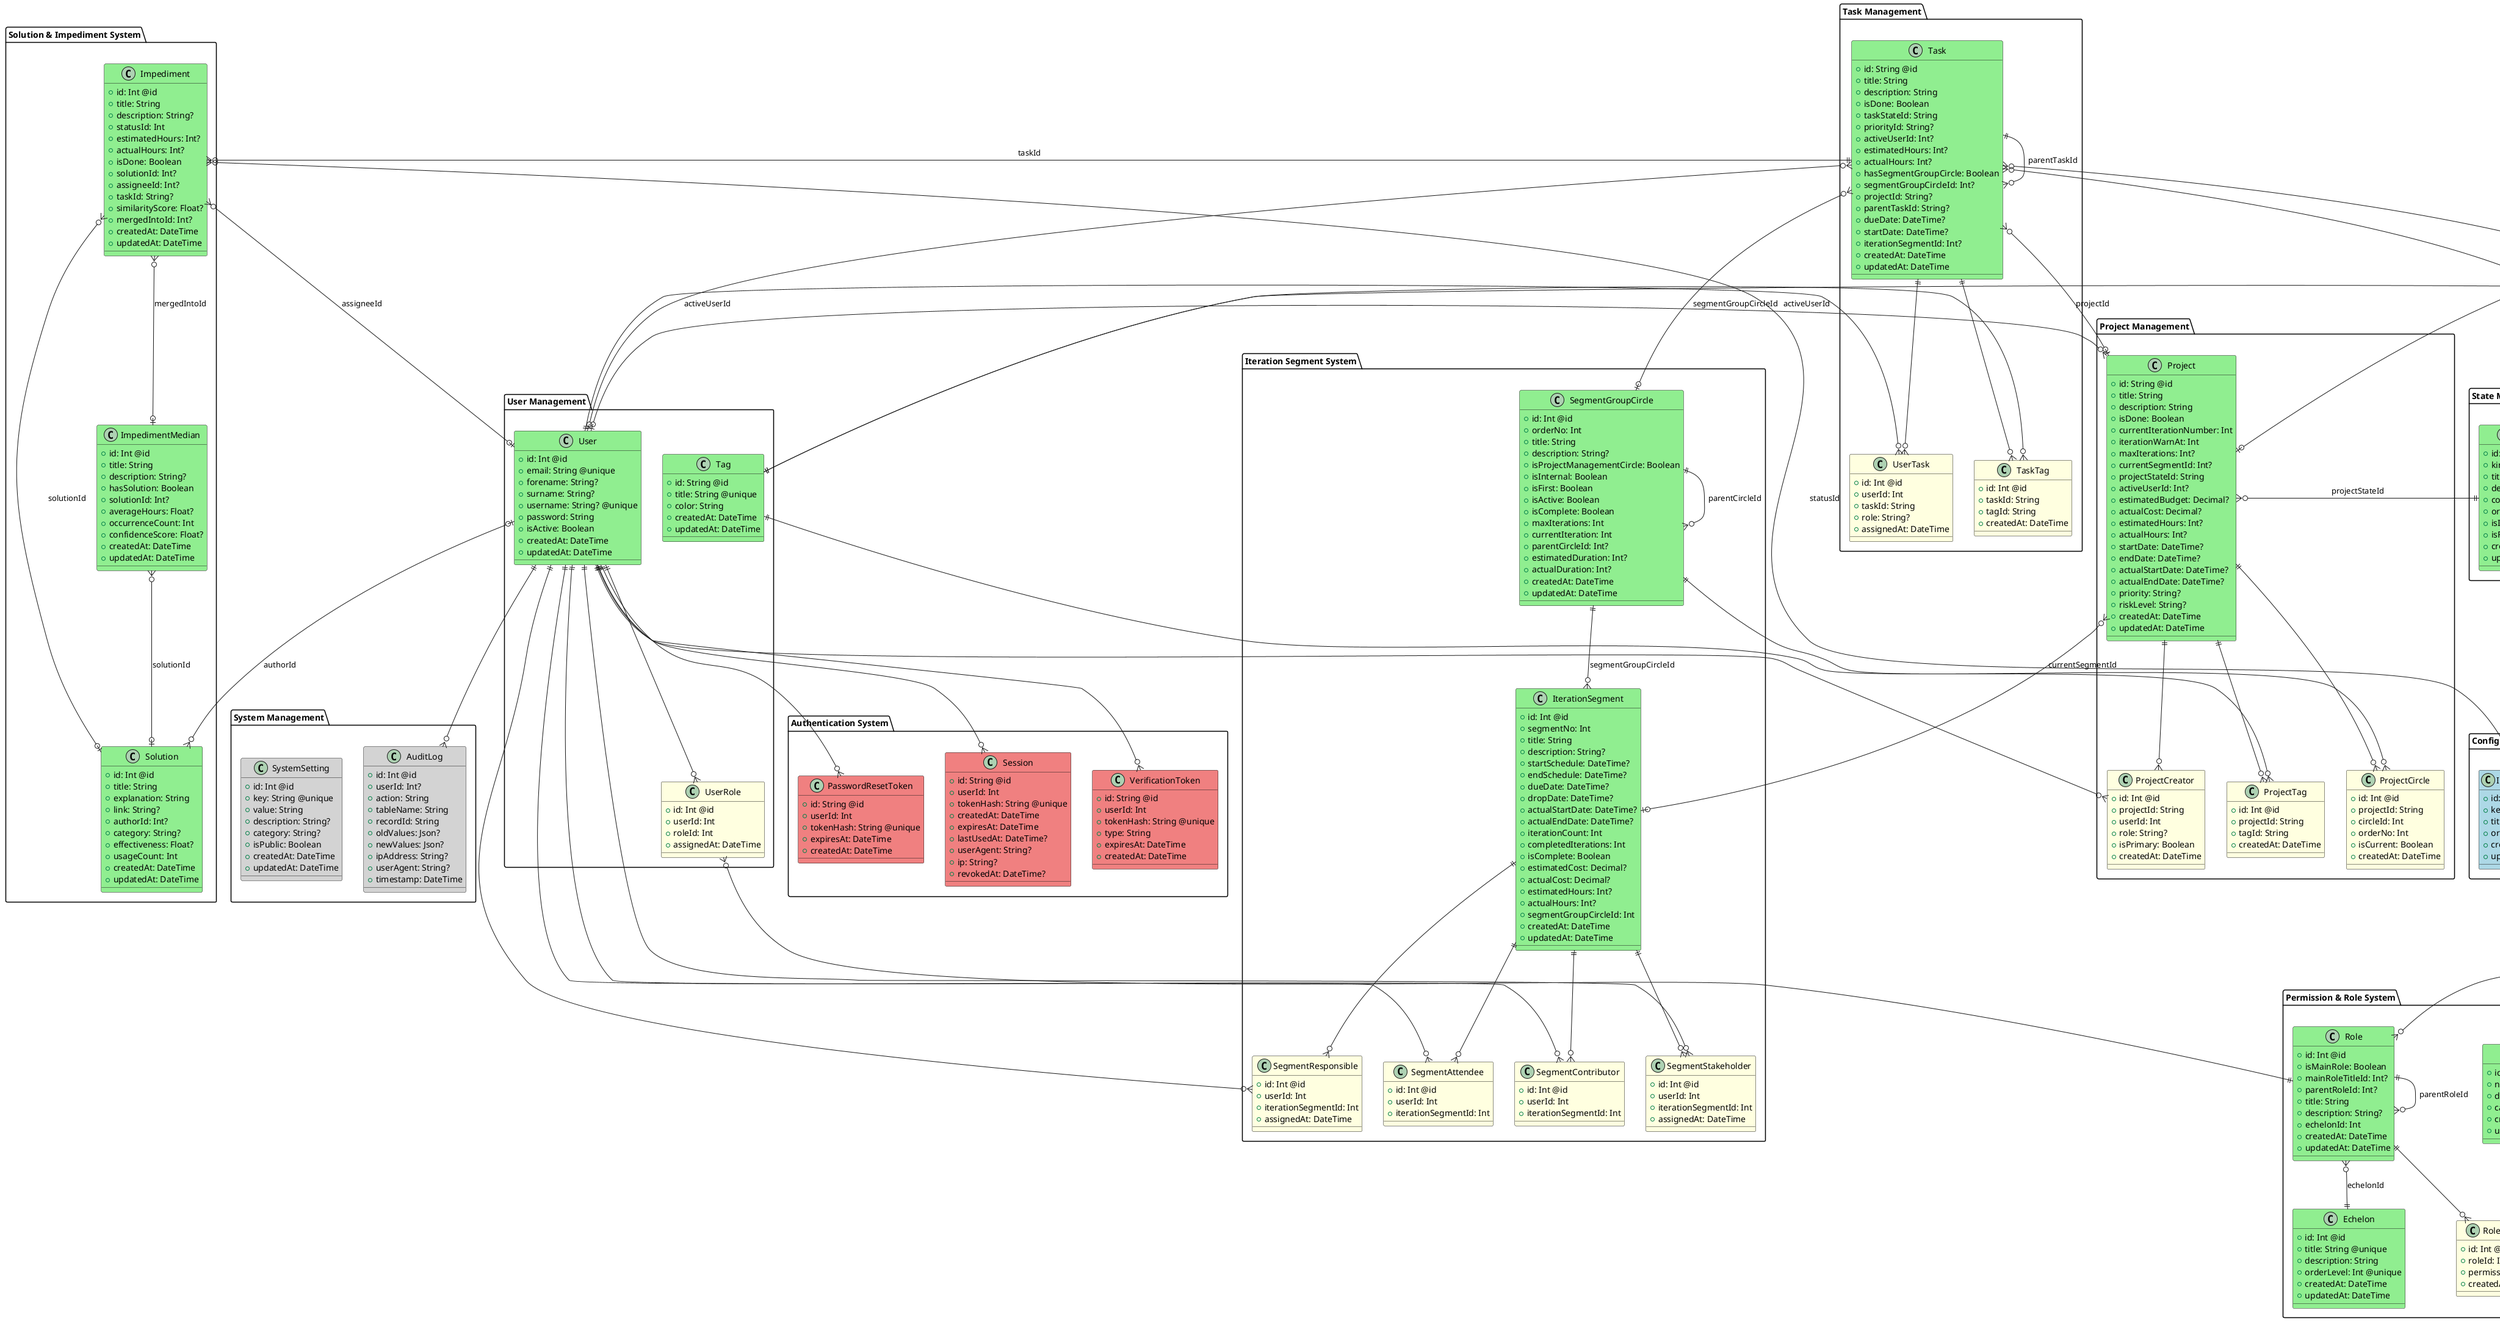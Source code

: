 @startuml
!define ENTITY class
!define CONFIG_TABLE #lightblue
!define CORE_TABLE #lightgreen
!define JUNCTION_TABLE #lightyellow
!define AUTH_TABLE #lightcoral
!define AUDIT_TABLE #lightgray

' Configuration and Lookup Tables
package "Configuration Tables" {
  ENTITY MainRoleTitleCfg CONFIG_TABLE {
    +id: Int @id
    +key: String @unique
    +title: String
    +createdAt: DateTime
    +updatedAt: DateTime
  }

  ENTITY ProjectStateKind CONFIG_TABLE {
    +id: Int @id
    +key: String @unique
    +title: String
    +orderNo: Int? @unique
    +createdAt: DateTime
    +updatedAt: DateTime
  }

  ENTITY TaskStateKind CONFIG_TABLE {
    +id: Int @id
    +key: String @unique
    +title: String
    +orderNo: Int? @unique
    +createdAt: DateTime
    +updatedAt: DateTime
  }

  ENTITY PriorityLevelCfg CONFIG_TABLE {
    +id: Int @id
    +key: String @unique
    +title: String
    +orderNo: Int @unique
    +createdAt: DateTime
    +updatedAt: DateTime
  }

  ENTITY ImpedimentStatusCfg CONFIG_TABLE {
    +id: Int @id
    +key: String @unique
    +title: String
    +orderNo: Int? @unique
    +createdAt: DateTime
    +updatedAt: DateTime
  }
}

' Permission and Role System
package "Permission & Role System" {
  ENTITY Permission CORE_TABLE {
    +id: Int @id
    +name: String @unique
    +description: String?
    +category: String
    +createdAt: DateTime
    +updatedAt: DateTime
  }

  ENTITY RolePermission JUNCTION_TABLE {
    +id: Int @id
    +roleId: Int
    +permissionId: Int
    +createdAt: DateTime
  }

  ENTITY Echelon CORE_TABLE {
    +id: Int @id
    +title: String @unique
    +description: String
    +orderLevel: Int @unique
    +createdAt: DateTime
    +updatedAt: DateTime
  }

  ENTITY Role CORE_TABLE {
    +id: Int @id
    +isMainRole: Boolean
    +mainRoleTitleId: Int?
    +parentRoleId: Int?
    +title: String
    +description: String?
    +echelonId: Int
    +createdAt: DateTime
    +updatedAt: DateTime
  }
}

' User Management
package "User Management" {
  ENTITY User CORE_TABLE {
    +id: Int @id
    +email: String @unique
    +forename: String?
    +surname: String?
    +username: String? @unique
    +password: String
    +isActive: Boolean
    +createdAt: DateTime
    +updatedAt: DateTime
  }

  ENTITY UserRole JUNCTION_TABLE {
    +id: Int @id
    +userId: Int
    +roleId: Int
    +assignedAt: DateTime
  }

  ENTITY Tag CORE_TABLE {
    +id: String @id
    +title: String @unique
    +color: String
    +createdAt: DateTime
    +updatedAt: DateTime
  }
}

' State Management
package "State Management" {
  ENTITY ProjectState CORE_TABLE {
    +id: String @id
    +kindId: Int
    +title: String
    +description: String?
    +color: String
    +orderNo: Int @unique
    +isInitial: Boolean
    +isFinal: Boolean
    +createdAt: DateTime
    +updatedAt: DateTime
  }

  ENTITY TaskState CORE_TABLE {
    +id: String @id
    +kindId: Int
    +title: String
    +description: String?
    +color: String
    +orderNo: Int @unique
    +isInitial: Boolean
    +isFinal: Boolean
    +createdAt: DateTime
    +updatedAt: DateTime
  }

  ENTITY Priority CORE_TABLE {
    +id: String @id
    +kindId: Int
    +title: String
    +description: String?
    +orderNo: Int @unique
    +color: String
    +createdAt: DateTime
    +updatedAt: DateTime
  }
}

' Deadline Management
package "Deadline Management" {
  ENTITY Deadline CORE_TABLE {
    +id: String @id
    +title: String
    +description: String?
    +dueDate: DateTime
    +priorityId: String
    +projectId: String?
    +createdAt: DateTime
    +updatedAt: DateTime
  }

  ENTITY DeadlineTag JUNCTION_TABLE {
    +id: Int @id
    +deadlineId: String
    +tagId: String
    +createdAt: DateTime
  }
}

' Solution and Impediment System
package "Solution & Impediment System" {
  ENTITY Solution CORE_TABLE {
    +id: Int @id
    +title: String
    +explanation: String
    +link: String?
    +authorId: Int?
    +category: String?
    +effectiveness: Float?
    +usageCount: Int
    +createdAt: DateTime
    +updatedAt: DateTime
  }

  ENTITY Impediment CORE_TABLE {
    +id: Int @id
    +title: String
    +description: String?
    +statusId: Int
    +estimatedHours: Int?
    +actualHours: Int?
    +isDone: Boolean
    +solutionId: Int?
    +assigneeId: Int?
    +taskId: String?
    +similarityScore: Float?
    +mergedIntoId: Int?
    +createdAt: DateTime
    +updatedAt: DateTime
  }

  ENTITY ImpedimentMedian CORE_TABLE {
    +id: Int @id
    +title: String
    +description: String?
    +hasSolution: Boolean
    +solutionId: Int?
    +averageHours: Float?
    +occurrenceCount: Int
    +confidenceScore: Float?
    +createdAt: DateTime
    +updatedAt: DateTime
  }
}

' Task Management
package "Task Management" {
  ENTITY Task CORE_TABLE {
    +id: String @id
    +title: String
    +description: String
    +isDone: Boolean
    +taskStateId: String
    +priorityId: String?
    +activeUserId: Int?
    +estimatedHours: Int?
    +actualHours: Int?
    +hasSegmentGroupCircle: Boolean
    +segmentGroupCircleId: Int?
    +projectId: String?
    +parentTaskId: String?
    +dueDate: DateTime?
    +startDate: DateTime?
    +iterationSegmentId: Int?
    +createdAt: DateTime
    +updatedAt: DateTime
  }

  ENTITY UserTask JUNCTION_TABLE {
    +id: Int @id
    +userId: Int
    +taskId: String
    +role: String?
    +assignedAt: DateTime
  }

  ENTITY TaskTag JUNCTION_TABLE {
    +id: Int @id
    +taskId: String
    +tagId: String
    +createdAt: DateTime
  }
}

' Iteration Segment System
package "Iteration Segment System" {
  ENTITY IterationSegment CORE_TABLE {
    +id: Int @id
    +segmentNo: Int
    +title: String
    +description: String?
    +startSchedule: DateTime?
    +endSchedule: DateTime?
    +dueDate: DateTime?
    +dropDate: DateTime?
    +actualStartDate: DateTime?
    +actualEndDate: DateTime?
    +iterationCount: Int
    +completedIterations: Int
    +isComplete: Boolean
    +estimatedCost: Decimal?
    +actualCost: Decimal?
    +estimatedHours: Int?
    +actualHours: Int?
    +segmentGroupCircleId: Int
    +createdAt: DateTime
    +updatedAt: DateTime
  }

  ENTITY SegmentGroupCircle CORE_TABLE {
    +id: Int @id
    +orderNo: Int
    +title: String
    +description: String?
    +isProjectManagementCircle: Boolean
    +isInternal: Boolean
    +isFirst: Boolean
    +isActive: Boolean
    +isComplete: Boolean
    +maxIterations: Int
    +currentIteration: Int
    +parentCircleId: Int?
    +estimatedDuration: Int?
    +actualDuration: Int?
    +createdAt: DateTime
    +updatedAt: DateTime
  }

  ENTITY SegmentStakeholder JUNCTION_TABLE {
    +id: Int @id
    +userId: Int
    +iterationSegmentId: Int
    +assignedAt: DateTime
  }

  ENTITY SegmentResponsible JUNCTION_TABLE {
    +id: Int @id
    +userId: Int
    +iterationSegmentId: Int
    +assignedAt: DateTime
  }

  ENTITY SegmentAttendee JUNCTION_TABLE {
    +id: Int @id
    +userId: Int
    +iterationSegmentId: Int
  }

  ENTITY SegmentContributor JUNCTION_TABLE {
    +id: Int @id
    +userId: Int
    +iterationSegmentId: Int
  }
}

' Project Management
package "Project Management" {
  ENTITY Project CORE_TABLE {
    +id: String @id
    +title: String
    +description: String
    +isDone: Boolean
    +currentIterationNumber: Int
    +iterationWarnAt: Int
    +maxIterations: Int?
    +currentSegmentId: Int?
    +projectStateId: String
    +activeUserId: Int?
    +estimatedBudget: Decimal?
    +actualCost: Decimal?
    +estimatedHours: Int?
    +actualHours: Int?
    +startDate: DateTime?
    +endDate: DateTime?
    +actualStartDate: DateTime?
    +actualEndDate: DateTime?
    +priority: String?
    +riskLevel: String?
    +createdAt: DateTime
    +updatedAt: DateTime
  }

  ENTITY ProjectCreator JUNCTION_TABLE {
    +id: Int @id
    +projectId: String
    +userId: Int
    +role: String?
    +isPrimary: Boolean
    +createdAt: DateTime
  }

  ENTITY ProjectCircle JUNCTION_TABLE {
    +id: Int @id
    +projectId: String
    +circleId: Int
    +orderNo: Int
    +isCurrent: Boolean
    +createdAt: DateTime
  }

  ENTITY ProjectTag JUNCTION_TABLE {
    +id: Int @id
    +projectId: String
    +tagId: String
    +createdAt: DateTime
  }
}

' Authentication System
package "Authentication System" {
  ENTITY Session AUTH_TABLE {
    +id: String @id
    +userId: Int
    +tokenHash: String @unique
    +createdAt: DateTime
    +expiresAt: DateTime
    +lastUsedAt: DateTime?
    +userAgent: String?
    +ip: String?
    +revokedAt: DateTime?
  }

  ENTITY VerificationToken AUTH_TABLE {
    +id: String @id
    +userId: Int
    +tokenHash: String @unique
    +type: String
    +expiresAt: DateTime
    +createdAt: DateTime
  }

  ENTITY PasswordResetToken AUTH_TABLE {
    +id: String @id
    +userId: Int
    +tokenHash: String @unique
    +expiresAt: DateTime
    +createdAt: DateTime
  }
}

' System Management
package "System Management" {
  ENTITY AuditLog AUDIT_TABLE {
    +id: Int @id
    +userId: Int?
    +action: String
    +tableName: String
    +recordId: String
    +oldValues: Json?
    +newValues: Json?
    +ipAddress: String?
    +userAgent: String?
    +timestamp: DateTime
  }

  ENTITY SystemSetting AUDIT_TABLE {
    +id: Int @id
    +key: String @unique
    +value: String
    +description: String?
    +category: String?
    +isPublic: Boolean
    +createdAt: DateTime
    +updatedAt: DateTime
  }
}

' Key Relationships
MainRoleTitleCfg ||--o{ Role : mainRoleTitleId
Role ||--o{ Role : parentRoleId
Role }o--|| Echelon : echelonId
Role ||--o{ RolePermission
Permission ||--o{ RolePermission
User ||--o{ UserRole
Role ||--o{ UserRole
User ||--o{ UserTask
Task ||--o{ UserTask
Task }o--|| TaskState : taskStateId
TaskState }o--|| TaskStateKind : kindId
Task }o--o| Priority : priorityId
Priority }o--|| PriorityLevelCfg : kindId
Task ||--o{ TaskTag
Tag ||--o{ TaskTag
Task }o--o| User : activeUserId
Task }o--o| SegmentGroupCircle : segmentGroupCircleId
Task }o--o| Project : projectId
Task ||--o{ Task : parentTaskId
Task ||--o{ Impediment : taskId
Impediment }o--|| ImpedimentStatusCfg : statusId
Impediment }o--o| Solution : solutionId
Impediment }o--o| User : assigneeId
Impediment }o--o| ImpedimentMedian : mergedIntoId
ImpedimentMedian }o--o| Solution : solutionId
Solution }o--o| User : authorId
Project }o--|| ProjectState : projectStateId
ProjectState }o--|| ProjectStateKind : kindId
Project ||--o{ ProjectCreator
User ||--o{ ProjectCreator
Project }o--o| User : activeUserId
Project }o--o| IterationSegment : currentSegmentId
Project ||--o{ ProjectCircle
SegmentGroupCircle ||--o{ ProjectCircle
Project ||--o{ ProjectTag
Tag ||--o{ ProjectTag
SegmentGroupCircle ||--o{ IterationSegment : segmentGroupCircleId
SegmentGroupCircle ||--o{ SegmentGroupCircle : parentCircleId
IterationSegment ||--o{ SegmentStakeholder
User ||--o{ SegmentStakeholder
IterationSegment ||--o{ SegmentResponsible
User ||--o{ SegmentResponsible
IterationSegment ||--o{ SegmentAttendee
User ||--o{ SegmentAttendee
IterationSegment ||--o{ SegmentContributor
User ||--o{ SegmentContributor
Deadline }o--|| Priority : priorityId
Deadline }o--o| Project : projectId
Deadline ||--o{ DeadlineTag
Tag ||--o{ DeadlineTag
User ||--o{ Session
User ||--o{ VerificationToken
User ||--o{ PasswordResetToken
User ||--o{ AuditLog
@enduml
